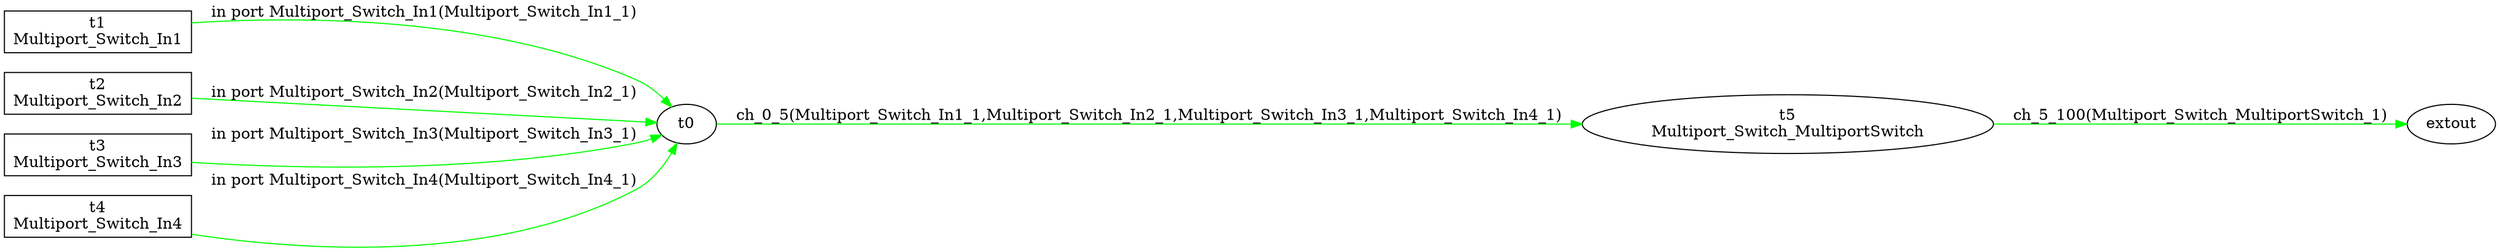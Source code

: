 digraph csp {
	graph [rankdir=LR];
	Multiport_Switch_MultiportSwitch	 [label="t5\nMultiport_Switch_MultiportSwitch"];
	t0 -> Multiport_Switch_MultiportSwitch	 [color=green,
		label="ch_0_5(Multiport_Switch_In1_1,Multiport_Switch_In2_1,Multiport_Switch_In3_1,Multiport_Switch_In4_1)"];
	extout	 [label=extout];
	Multiport_Switch_In1	 [label="t1\nMultiport_Switch_In1",
		shape=box];
	Multiport_Switch_In1 -> t0	 [color=green,
		label="in port Multiport_Switch_In1(Multiport_Switch_In1_1)"];
	Multiport_Switch_In2	 [label="t2\nMultiport_Switch_In2",
		shape=box];
	Multiport_Switch_In2 -> t0	 [color=green,
		label="in port Multiport_Switch_In2(Multiport_Switch_In2_1)"];
	Multiport_Switch_In3	 [label="t3\nMultiport_Switch_In3",
		shape=box];
	Multiport_Switch_In3 -> t0	 [color=green,
		label="in port Multiport_Switch_In3(Multiport_Switch_In3_1)"];
	Multiport_Switch_In4	 [label="t4\nMultiport_Switch_In4",
		shape=box];
	Multiport_Switch_In4 -> t0	 [color=green,
		label="in port Multiport_Switch_In4(Multiport_Switch_In4_1)"];
	Multiport_Switch_MultiportSwitch -> extout	 [color=green,
		label="ch_5_100(Multiport_Switch_MultiportSwitch_1)"];
}
